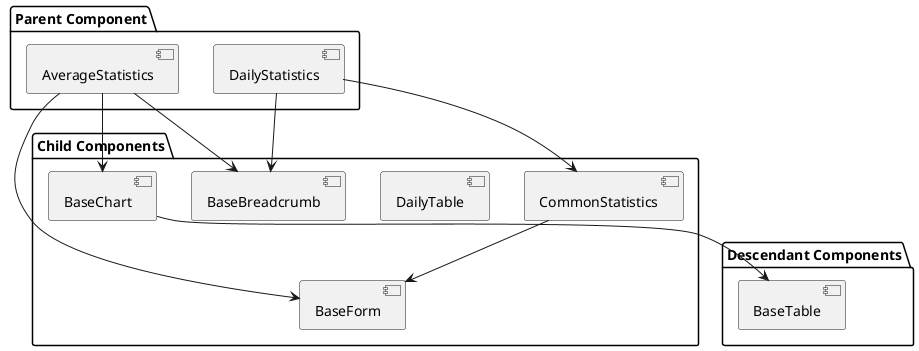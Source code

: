 @startuml

package "Parent Component" {
  [DailyStatistics]
  [AverageStatistics]
}

package "Child Components" {
  [BaseForm]
  [BaseChart]
  [DailyTable]
  [BaseBreadcrumb]
  [CommonStatistics]
}

package "Descendant Components" {
  [BaseTable]
  [BaseForm]
}

[DailyStatistics]            -->       [BaseBreadcrumb]
[DailyStatistics]            -->       [CommonStatistics]
[AverageStatistics]       -->       [BaseForm]
[AverageStatistics]       -->       [BaseBreadcrumb]
[AverageStatistics]       -->       [BaseChart]
[BaseChart]                  -->       [BaseTable]
[CommonStatistics]      -->       [BaseForm]


@enduml